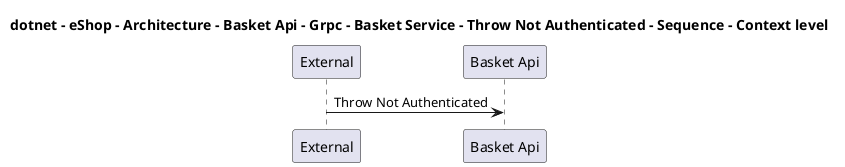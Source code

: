 @startuml

title dotnet - eShop - Architecture - Basket Api - Grpc - Basket Service - Throw Not Authenticated - Sequence - Context level

participant "External" as C4InterFlow.SoftwareSystems.ExternalSystem
participant "Basket Api" as dotnet.eShop.Architecture.SoftwareSystems.BasketApi

C4InterFlow.SoftwareSystems.ExternalSystem -> dotnet.eShop.Architecture.SoftwareSystems.BasketApi : Throw Not Authenticated


@enduml
